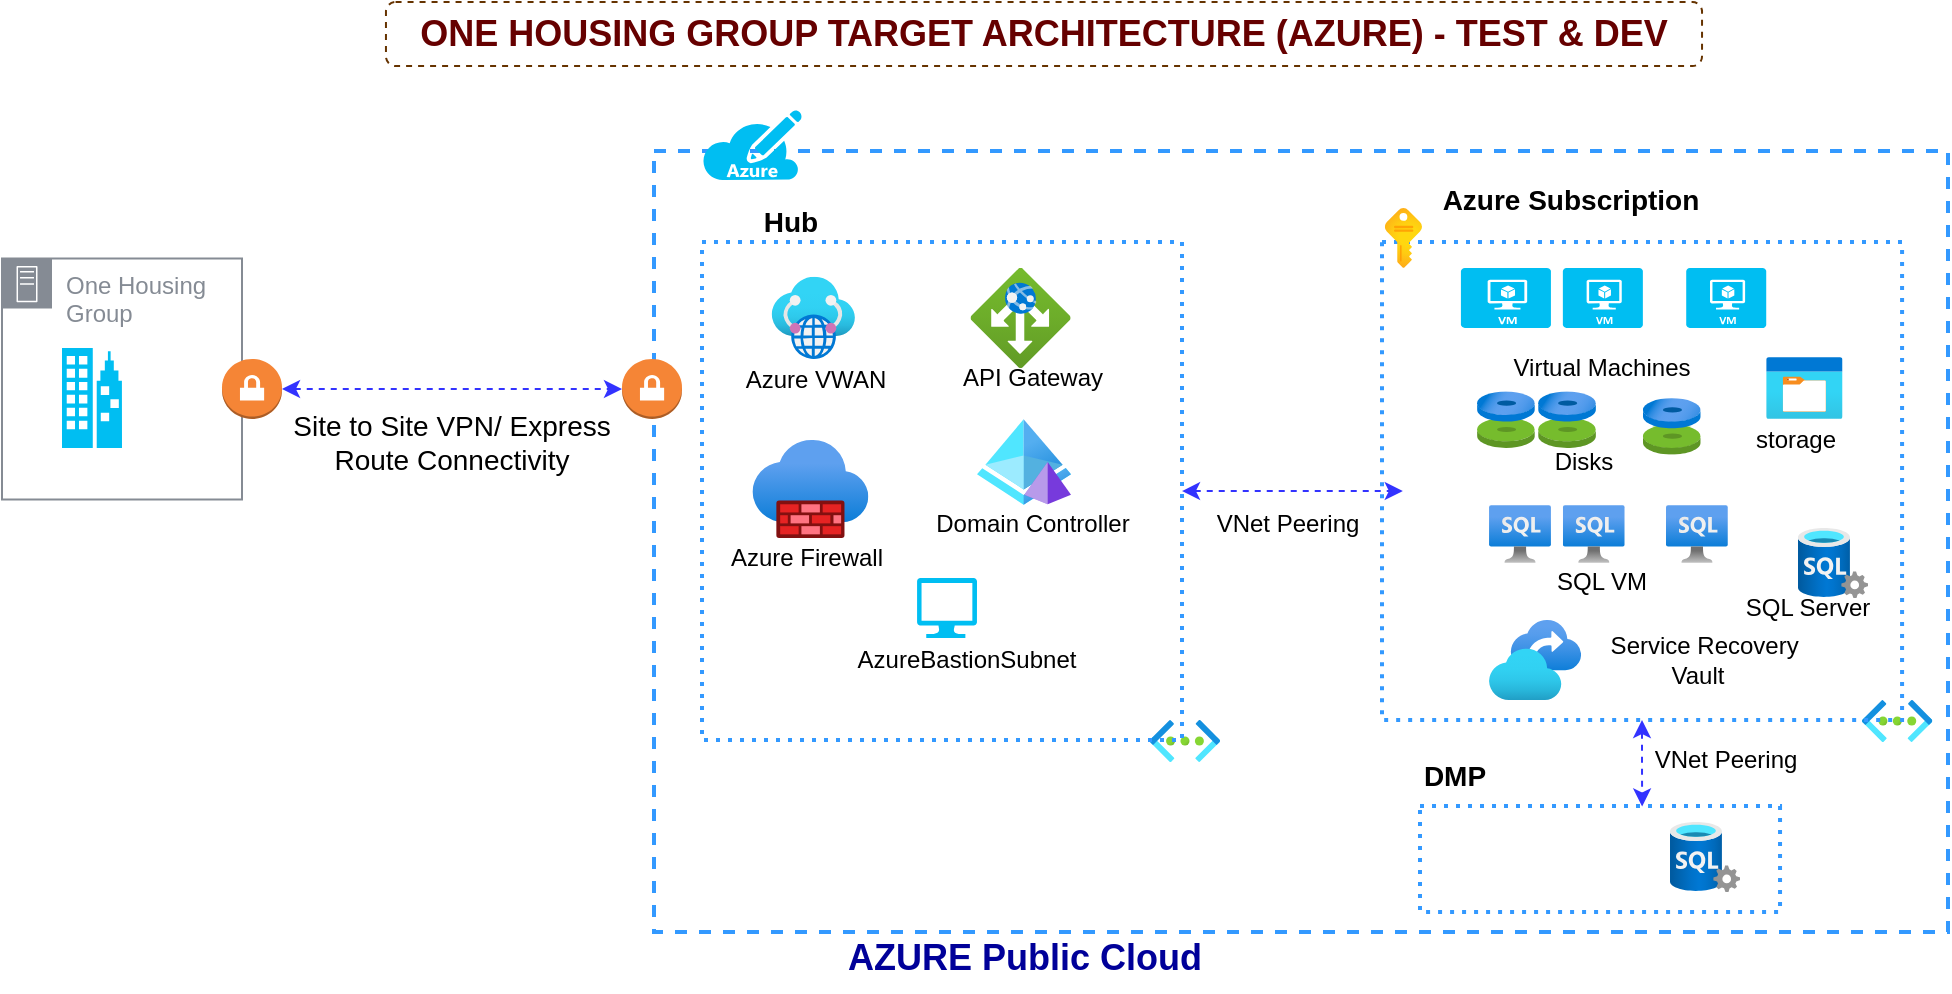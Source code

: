 <mxfile version="15.2.1" type="github">
  <diagram id="3og0gf8gtnWCEk_-Y0HO" name="Page-1">
    <mxGraphModel dx="260" dy="951" grid="0" gridSize="10" guides="1" tooltips="1" connect="1" arrows="1" fold="1" page="0" pageScale="1" pageWidth="850" pageHeight="1100" math="0" shadow="0">
      <root>
        <mxCell id="0" />
        <mxCell id="1" parent="0" />
        <mxCell id="ZslXiAwdW-3EuPROBi18-87" value="&lt;b&gt;&lt;font color=&quot;#660000&quot; style=&quot;font-size: 18px&quot;&gt;ONE HOUSING GROUP TARGET ARCHITECTURE (AZURE) - TEST &amp;amp; DEV&lt;/font&gt;&lt;/b&gt;" style="text;html=1;strokeColor=none;fillColor=none;align=center;verticalAlign=middle;whiteSpace=wrap;rounded=0;" parent="1" vertex="1">
          <mxGeometry x="1243" y="-223" width="656" height="20" as="geometry" />
        </mxCell>
        <mxCell id="ZslXiAwdW-3EuPROBi18-88" value="" style="rounded=1;whiteSpace=wrap;html=1;strokeColor=#663300;fillColor=none;dashed=1;" parent="1" vertex="1">
          <mxGeometry x="1241.98" y="-229" width="658.04" height="32" as="geometry" />
        </mxCell>
        <mxCell id="rP1AdKypDYAx6xf0p9CC-25" value="" style="aspect=fixed;html=1;points=[];align=center;image;fontSize=12;image=img/lib/azure2/networking/Virtual_Networks.svg;dashed=1;dashPattern=1 2;strokeColor=#000000;strokeWidth=1;fillColor=none;gradientColor=#ffffff;" parent="1" vertex="1">
          <mxGeometry x="1623.82" y="130" width="35.18" height="21" as="geometry" />
        </mxCell>
        <mxCell id="rP1AdKypDYAx6xf0p9CC-26" value="" style="aspect=fixed;html=1;points=[];align=center;image;fontSize=12;image=img/lib/azure2/networking/Virtual_Networks.svg;dashed=1;dashPattern=1 2;strokeColor=#000000;strokeWidth=1;fillColor=none;gradientColor=#ffffff;" parent="1" vertex="1">
          <mxGeometry x="1980" y="120" width="35.18" height="21" as="geometry" />
        </mxCell>
        <mxCell id="iWLfDNLfmEGilAZp9pBV-6" style="edgeStyle=orthogonalEdgeStyle;rounded=0;orthogonalLoop=1;jettySize=auto;html=1;entryX=0.04;entryY=0.521;entryDx=0;entryDy=0;entryPerimeter=0;dashed=1;startArrow=classic;startFill=1;strokeColor=#3333FF;" parent="1" source="rP1AdKypDYAx6xf0p9CC-27" target="rP1AdKypDYAx6xf0p9CC-39" edge="1">
          <mxGeometry relative="1" as="geometry" />
        </mxCell>
        <mxCell id="rP1AdKypDYAx6xf0p9CC-27" value="" style="rounded=0;whiteSpace=wrap;html=1;dashed=1;dashPattern=1 2;strokeWidth=2;fillColor=none;gradientColor=#ffffff;strokeColor=#3399FF;" parent="1" vertex="1">
          <mxGeometry x="1400" y="-109" width="240" height="249" as="geometry" />
        </mxCell>
        <mxCell id="rP1AdKypDYAx6xf0p9CC-28" value="" style="aspect=fixed;html=1;points=[];align=center;image;fontSize=12;image=img/lib/azure2/networking/Firewalls.svg;dashed=1;dashPattern=1 2;strokeColor=#3399FF;strokeWidth=2;fillColor=none;gradientColor=#ffffff;" parent="1" vertex="1">
          <mxGeometry x="1425.22" y="-10" width="57.98" height="49" as="geometry" />
        </mxCell>
        <mxCell id="rP1AdKypDYAx6xf0p9CC-29" value="" style="aspect=fixed;html=1;points=[];align=center;image;fontSize=12;image=img/lib/azure2/networking/Application_Gateways.svg;dashed=1;dashPattern=1 2;strokeColor=#3399FF;strokeWidth=2;fillColor=none;gradientColor=#ffffff;" parent="1" vertex="1">
          <mxGeometry x="1534.29" y="-96.04" width="50" height="50" as="geometry" />
        </mxCell>
        <mxCell id="rP1AdKypDYAx6xf0p9CC-30" value="" style="aspect=fixed;html=1;points=[];align=center;image;fontSize=12;image=img/lib/azure2/identity/Azure_AD_Domain_Services.svg;dashed=1;dashPattern=1 2;strokeColor=#3399FF;strokeWidth=2;fillColor=none;gradientColor=#ffffff;" parent="1" vertex="1">
          <mxGeometry x="1537.5" y="-20.5" width="47" height="42.97" as="geometry" />
        </mxCell>
        <mxCell id="rP1AdKypDYAx6xf0p9CC-31" value="" style="aspect=fixed;html=1;points=[];align=center;image;fontSize=12;image=img/lib/azure2/networking/Virtual_WANs.svg;dashed=1;dashPattern=1 2;strokeColor=#3399FF;strokeWidth=2;fillColor=none;gradientColor=#ffffff;" parent="1" vertex="1">
          <mxGeometry x="1434.77" y="-91.59" width="41.73" height="41.09" as="geometry" />
        </mxCell>
        <mxCell id="rP1AdKypDYAx6xf0p9CC-32" value="" style="verticalLabelPosition=bottom;html=1;verticalAlign=top;align=center;strokeColor=none;fillColor=#00BEF2;shape=mxgraph.azure.computer;pointerEvents=1;dashed=1;dashPattern=1 2;" parent="1" vertex="1">
          <mxGeometry x="1507.5" y="59" width="30" height="30" as="geometry" />
        </mxCell>
        <mxCell id="rP1AdKypDYAx6xf0p9CC-33" value="Azure VWAN" style="text;html=1;strokeColor=none;fillColor=none;align=center;verticalAlign=middle;whiteSpace=wrap;rounded=0;dashed=1;dashPattern=1 2;" parent="1" vertex="1">
          <mxGeometry x="1420.14" y="-50.5" width="74.36" height="20" as="geometry" />
        </mxCell>
        <mxCell id="rP1AdKypDYAx6xf0p9CC-34" value="Azure Firewall" style="text;html=1;strokeColor=none;fillColor=none;align=center;verticalAlign=middle;whiteSpace=wrap;rounded=0;dashed=1;dashPattern=1 2;" parent="1" vertex="1">
          <mxGeometry x="1402.96" y="39.0" width="99.36" height="20" as="geometry" />
        </mxCell>
        <mxCell id="rP1AdKypDYAx6xf0p9CC-35" value="API Gateway" style="text;html=1;strokeColor=none;fillColor=none;align=center;verticalAlign=middle;whiteSpace=wrap;rounded=0;dashed=1;dashPattern=1 2;" parent="1" vertex="1">
          <mxGeometry x="1515.64" y="-51.0" width="99.36" height="20" as="geometry" />
        </mxCell>
        <mxCell id="rP1AdKypDYAx6xf0p9CC-36" value="AzureBastionSubnet" style="text;html=1;strokeColor=none;fillColor=none;align=center;verticalAlign=middle;whiteSpace=wrap;rounded=0;dashed=1;dashPattern=1 2;" parent="1" vertex="1">
          <mxGeometry x="1473.66" y="100" width="117.36" as="geometry" />
        </mxCell>
        <mxCell id="rP1AdKypDYAx6xf0p9CC-37" value="Domain Controller" style="text;html=1;strokeColor=none;fillColor=none;align=center;verticalAlign=middle;whiteSpace=wrap;rounded=0;dashed=1;dashPattern=1 2;" parent="1" vertex="1">
          <mxGeometry x="1510.96" y="22.47" width="108.73" height="20" as="geometry" />
        </mxCell>
        <mxCell id="pTDjZlMbSXBoXlG2Xin--13" style="edgeStyle=orthogonalEdgeStyle;rounded=0;orthogonalLoop=1;jettySize=auto;html=1;entryX=0.617;entryY=0.004;entryDx=0;entryDy=0;entryPerimeter=0;startArrow=classic;startFill=1;dashed=1;strokeColor=#3333FF;" edge="1" parent="1" source="rP1AdKypDYAx6xf0p9CC-39" target="pTDjZlMbSXBoXlG2Xin--2">
          <mxGeometry relative="1" as="geometry" />
        </mxCell>
        <mxCell id="rP1AdKypDYAx6xf0p9CC-39" value="" style="rounded=0;whiteSpace=wrap;html=1;dashed=1;dashPattern=1 2;strokeColor=#3399FF;strokeWidth=2;fillColor=none;gradientColor=#ffffff;" parent="1" vertex="1">
          <mxGeometry x="1740" y="-109" width="260.04" height="239" as="geometry" />
        </mxCell>
        <mxCell id="rP1AdKypDYAx6xf0p9CC-40" value="" style="aspect=fixed;html=1;points=[];align=center;image;fontSize=12;image=img/lib/azure2/compute/Disks_Classic.svg;dashed=1;dashPattern=1 2;strokeColor=#3399FF;strokeWidth=2;fillColor=none;gradientColor=#ffffff;" parent="1" vertex="1">
          <mxGeometry x="1870.43" y="-31.0" width="28.92" height="28.41" as="geometry" />
        </mxCell>
        <mxCell id="rP1AdKypDYAx6xf0p9CC-42" value="" style="aspect=fixed;html=1;points=[];align=center;image;fontSize=12;image=img/lib/azure2/compute/Disks_Classic.svg;dashed=1;dashPattern=1 2;strokeColor=#3399FF;strokeWidth=2;fillColor=none;gradientColor=#ffffff;" parent="1" vertex="1">
          <mxGeometry x="1787.5" y="-34.35" width="28.92" height="28.41" as="geometry" />
        </mxCell>
        <mxCell id="rP1AdKypDYAx6xf0p9CC-44" value="" style="verticalLabelPosition=bottom;html=1;verticalAlign=top;align=center;strokeColor=none;fillColor=#00BEF2;shape=mxgraph.azure.virtual_machine;dashed=1;dashPattern=1 2;" parent="1" vertex="1">
          <mxGeometry x="1892.11" y="-96.04" width="40" height="30" as="geometry" />
        </mxCell>
        <mxCell id="rP1AdKypDYAx6xf0p9CC-45" value="" style="verticalLabelPosition=bottom;html=1;verticalAlign=top;align=center;strokeColor=none;fillColor=#00BEF2;shape=mxgraph.azure.virtual_machine;dashed=1;dashPattern=1 2;" parent="1" vertex="1">
          <mxGeometry x="1830.43" y="-96.04" width="40" height="30" as="geometry" />
        </mxCell>
        <mxCell id="rP1AdKypDYAx6xf0p9CC-46" value="" style="verticalLabelPosition=bottom;html=1;verticalAlign=top;align=center;strokeColor=none;fillColor=#00BEF2;shape=mxgraph.azure.virtual_machine;dashed=1;dashPattern=1 2;" parent="1" vertex="1">
          <mxGeometry x="1779.46" y="-96.04" width="45" height="30" as="geometry" />
        </mxCell>
        <mxCell id="rP1AdKypDYAx6xf0p9CC-47" value="" style="aspect=fixed;html=1;points=[];align=center;image;fontSize=12;image=img/lib/azure2/compute/Disks_Classic.svg;dashed=1;dashPattern=1 2;strokeColor=#3399FF;strokeWidth=2;fillColor=none;gradientColor=#ffffff;" parent="1" vertex="1">
          <mxGeometry x="1818.04" y="-34.35" width="28.92" height="28.41" as="geometry" />
        </mxCell>
        <mxCell id="rP1AdKypDYAx6xf0p9CC-48" value="" style="aspect=fixed;html=1;points=[];align=center;image;fontSize=12;image=img/lib/azure2/databases/Azure_SQL_VM.svg;dashed=1;dashPattern=1 2;strokeColor=#3399FF;strokeWidth=2;fillColor=none;gradientColor=#ffffff;" parent="1" vertex="1">
          <mxGeometry x="1830.43" y="22.47" width="30.93" height="29" as="geometry" />
        </mxCell>
        <mxCell id="rP1AdKypDYAx6xf0p9CC-49" value="" style="aspect=fixed;html=1;points=[];align=center;image;fontSize=12;image=img/lib/azure2/databases/Azure_SQL_VM.svg;dashed=1;dashPattern=1 2;strokeColor=#3399FF;strokeWidth=2;fillColor=none;gradientColor=#ffffff;" parent="1" vertex="1">
          <mxGeometry x="1882.0" y="22.47" width="30.93" height="29" as="geometry" />
        </mxCell>
        <mxCell id="rP1AdKypDYAx6xf0p9CC-50" value="" style="aspect=fixed;html=1;points=[];align=center;image;fontSize=12;image=img/lib/azure2/databases/Azure_SQL_VM.svg;dashed=1;dashPattern=1 2;strokeColor=#3399FF;strokeWidth=2;fillColor=none;gradientColor=#ffffff;" parent="1" vertex="1">
          <mxGeometry x="1793.53" y="22.47" width="30.93" height="29" as="geometry" />
        </mxCell>
        <mxCell id="rP1AdKypDYAx6xf0p9CC-51" value="" style="aspect=fixed;html=1;points=[];align=center;image;fontSize=12;image=img/lib/azure2/migrate/Recovery_Services_Vaults.svg;dashed=1;dashPattern=1 2;strokeColor=#3399FF;strokeWidth=2;fillColor=none;gradientColor=#ffffff;" parent="1" vertex="1">
          <mxGeometry x="1793.53" y="80" width="46" height="40" as="geometry" />
        </mxCell>
        <mxCell id="rP1AdKypDYAx6xf0p9CC-52" value="" style="aspect=fixed;html=1;points=[];align=center;image;fontSize=12;image=img/lib/azure2/general/Storage_Container.svg;dashed=1;dashPattern=1 2;strokeColor=#3399FF;strokeWidth=2;fillColor=none;gradientColor=#ffffff;" parent="1" vertex="1">
          <mxGeometry x="1932.11" y="-51.5" width="38.15" height="31" as="geometry" />
        </mxCell>
        <mxCell id="rP1AdKypDYAx6xf0p9CC-53" value="&lt;span style=&quot;font-size: 14px&quot;&gt;&lt;b&gt;Azure Subscription&lt;/b&gt;&lt;/span&gt;" style="text;html=1;strokeColor=none;fillColor=none;align=center;verticalAlign=middle;whiteSpace=wrap;rounded=0;dashed=1;dashPattern=1 2;" parent="1" vertex="1">
          <mxGeometry x="1760" y="-140" width="148.5" height="20" as="geometry" />
        </mxCell>
        <mxCell id="rP1AdKypDYAx6xf0p9CC-55" value="" style="aspect=fixed;html=1;points=[];align=center;image;fontSize=12;image=img/lib/azure2/general/Subscriptions.svg;dashed=1;dashPattern=1 2;strokeColor=#3399FF;strokeWidth=2;fillColor=none;gradientColor=#ffffff;" parent="1" vertex="1">
          <mxGeometry x="1741.41" y="-126.04" width="18.59" height="30" as="geometry" />
        </mxCell>
        <mxCell id="rP1AdKypDYAx6xf0p9CC-56" value="&lt;b&gt;&lt;font style=&quot;font-size: 14px&quot;&gt;Hub&lt;/font&gt;&lt;/b&gt;" style="text;html=1;strokeColor=none;fillColor=none;align=center;verticalAlign=middle;whiteSpace=wrap;rounded=0;dashed=1;dashPattern=1 2;" parent="1" vertex="1">
          <mxGeometry x="1413.18" y="-129" width="63.32" height="20" as="geometry" />
        </mxCell>
        <mxCell id="rP1AdKypDYAx6xf0p9CC-57" value="Virtual Machines" style="text;html=1;strokeColor=none;fillColor=none;align=center;verticalAlign=middle;whiteSpace=wrap;rounded=0;dashed=1;dashPattern=1 2;" parent="1" vertex="1">
          <mxGeometry x="1797.29" y="-56" width="106.27" height="20" as="geometry" />
        </mxCell>
        <mxCell id="rP1AdKypDYAx6xf0p9CC-58" value="VNet Peering" style="text;html=1;strokeColor=none;fillColor=none;align=center;verticalAlign=middle;whiteSpace=wrap;rounded=0;dashed=1;dashPattern=1 2;" parent="1" vertex="1">
          <mxGeometry x="1640" y="22.47" width="106.27" height="20" as="geometry" />
        </mxCell>
        <mxCell id="rP1AdKypDYAx6xf0p9CC-59" value="storage" style="text;html=1;strokeColor=none;fillColor=none;align=center;verticalAlign=middle;whiteSpace=wrap;rounded=0;dashed=1;dashPattern=1 2;" parent="1" vertex="1">
          <mxGeometry x="1893.77" y="-20.5" width="106.27" height="20" as="geometry" />
        </mxCell>
        <mxCell id="rP1AdKypDYAx6xf0p9CC-60" value="Disks" style="text;html=1;strokeColor=none;fillColor=none;align=center;verticalAlign=middle;whiteSpace=wrap;rounded=0;dashed=1;dashPattern=1 2;" parent="1" vertex="1">
          <mxGeometry x="1787.5" y="-9.5" width="106.27" height="20" as="geometry" />
        </mxCell>
        <mxCell id="rP1AdKypDYAx6xf0p9CC-61" value="SQL VM" style="text;html=1;strokeColor=none;fillColor=none;align=center;verticalAlign=middle;whiteSpace=wrap;rounded=0;dashed=1;dashPattern=1 2;" parent="1" vertex="1">
          <mxGeometry x="1797.29" y="51.47" width="106.27" height="20" as="geometry" />
        </mxCell>
        <mxCell id="rP1AdKypDYAx6xf0p9CC-62" value="&amp;nbsp; Service Recovery Vault" style="text;html=1;strokeColor=none;fillColor=none;align=center;verticalAlign=middle;whiteSpace=wrap;rounded=0;dashed=1;dashPattern=1 2;" parent="1" vertex="1">
          <mxGeometry x="1842.68" y="90" width="109.57" height="20" as="geometry" />
        </mxCell>
        <mxCell id="rP1AdKypDYAx6xf0p9CC-63" value="" style="rounded=0;whiteSpace=wrap;html=1;dashed=1;strokeColor=#3399FF;strokeWidth=2;fillColor=none;gradientColor=#ffffff;glass=0;" parent="1" vertex="1">
          <mxGeometry x="1376" y="-154.5" width="647" height="390.5" as="geometry" />
        </mxCell>
        <mxCell id="rP1AdKypDYAx6xf0p9CC-130" value="&lt;b&gt;&lt;font style=&quot;font-size: 18px&quot; color=&quot;#000099&quot;&gt;AZURE Public Cloud&lt;/font&gt;&lt;/b&gt;" style="text;html=1;strokeColor=none;fillColor=none;align=center;verticalAlign=middle;whiteSpace=wrap;rounded=0;dashed=1;dashPattern=1 2;" parent="1" vertex="1">
          <mxGeometry x="1355.56" y="231" width="410.87" height="35" as="geometry" />
        </mxCell>
        <mxCell id="rP1AdKypDYAx6xf0p9CC-136" value="&lt;font style=&quot;font-size: 14px&quot;&gt;Site to Site VPN/ Express Route Connectivity&lt;/font&gt;" style="text;html=1;strokeColor=none;fillColor=none;align=center;verticalAlign=middle;whiteSpace=wrap;rounded=0;dashed=1;dashPattern=1 2;" parent="1" vertex="1">
          <mxGeometry x="1190" y="-28.5" width="170" height="39" as="geometry" />
        </mxCell>
        <mxCell id="iWLfDNLfmEGilAZp9pBV-7" value="" style="verticalLabelPosition=bottom;html=1;verticalAlign=top;align=center;strokeColor=none;fillColor=#00BEF2;shape=mxgraph.azure.azure_subscription;" parent="1" vertex="1">
          <mxGeometry x="1400" y="-175" width="50" height="35" as="geometry" />
        </mxCell>
        <mxCell id="iWLfDNLfmEGilAZp9pBV-8" value="" style="outlineConnect=0;dashed=0;verticalLabelPosition=bottom;verticalAlign=top;align=center;html=1;shape=mxgraph.aws3.vpn_gateway;fillColor=#F58536;gradientColor=none;" parent="1" vertex="1">
          <mxGeometry x="1360" y="-50.5" width="30" height="30" as="geometry" />
        </mxCell>
        <mxCell id="iWLfDNLfmEGilAZp9pBV-9" value="One Housing Group" style="outlineConnect=0;gradientColor=none;html=1;whiteSpace=wrap;fontSize=12;fontStyle=0;shape=mxgraph.aws4.group;grIcon=mxgraph.aws4.group_on_premise;strokeColor=#858B94;fillColor=none;verticalAlign=top;align=left;spacingLeft=30;fontColor=#858B94;dashed=0;" parent="1" vertex="1">
          <mxGeometry x="1050" y="-100.75" width="120" height="120.5" as="geometry" />
        </mxCell>
        <mxCell id="iWLfDNLfmEGilAZp9pBV-10" value="" style="verticalLabelPosition=bottom;html=1;verticalAlign=top;align=center;strokeColor=none;fillColor=#00BEF2;shape=mxgraph.azure.enterprise;pointerEvents=1;" parent="1" vertex="1">
          <mxGeometry x="1080" y="-55.94" width="30" height="50" as="geometry" />
        </mxCell>
        <mxCell id="iWLfDNLfmEGilAZp9pBV-13" style="edgeStyle=orthogonalEdgeStyle;rounded=0;orthogonalLoop=1;jettySize=auto;html=1;entryX=0;entryY=0.5;entryDx=0;entryDy=0;entryPerimeter=0;dashed=1;startArrow=classic;startFill=1;strokeColor=#3333FF;" parent="1" source="iWLfDNLfmEGilAZp9pBV-12" target="iWLfDNLfmEGilAZp9pBV-8" edge="1">
          <mxGeometry relative="1" as="geometry" />
        </mxCell>
        <mxCell id="iWLfDNLfmEGilAZp9pBV-12" value="" style="outlineConnect=0;dashed=0;verticalLabelPosition=bottom;verticalAlign=top;align=center;html=1;shape=mxgraph.aws3.vpn_gateway;fillColor=#F58536;gradientColor=none;" parent="1" vertex="1">
          <mxGeometry x="1160" y="-50.5" width="30" height="30" as="geometry" />
        </mxCell>
        <mxCell id="pTDjZlMbSXBoXlG2Xin--2" value="" style="rounded=0;whiteSpace=wrap;html=1;dashed=1;dashPattern=1 2;strokeColor=#3399FF;strokeWidth=2;fillColor=none;gradientColor=#ffffff;" vertex="1" parent="1">
          <mxGeometry x="1759" y="173" width="180.02" height="53" as="geometry" />
        </mxCell>
        <mxCell id="pTDjZlMbSXBoXlG2Xin--9" value="" style="aspect=fixed;html=1;points=[];align=center;image;fontSize=12;image=img/lib/azure2/databases/SQL_Server.svg;dashed=1;dashPattern=1 2;strokeColor=#3333FF;" vertex="1" parent="1">
          <mxGeometry x="1884" y="181" width="35" height="35" as="geometry" />
        </mxCell>
        <mxCell id="pTDjZlMbSXBoXlG2Xin--10" value="" style="aspect=fixed;html=1;points=[];align=center;image;fontSize=12;image=img/lib/azure2/databases/SQL_Server.svg;dashed=1;dashPattern=1 2;strokeColor=#3333FF;" vertex="1" parent="1">
          <mxGeometry x="1948" y="34" width="35" height="35" as="geometry" />
        </mxCell>
        <mxCell id="pTDjZlMbSXBoXlG2Xin--11" value="SQL Server" style="text;html=1;strokeColor=none;fillColor=none;align=center;verticalAlign=middle;whiteSpace=wrap;rounded=0;dashed=1;dashPattern=1 2;" vertex="1" parent="1">
          <mxGeometry x="1900.02" y="64.0" width="106.27" height="20" as="geometry" />
        </mxCell>
        <mxCell id="pTDjZlMbSXBoXlG2Xin--12" value="&lt;span style=&quot;font-size: 14px&quot;&gt;&lt;b&gt;DMP&lt;/b&gt;&lt;/span&gt;" style="text;html=1;strokeColor=none;fillColor=none;align=center;verticalAlign=middle;whiteSpace=wrap;rounded=0;dashed=1;dashPattern=1 2;" vertex="1" parent="1">
          <mxGeometry x="1759" y="148" width="34.61" height="20" as="geometry" />
        </mxCell>
        <mxCell id="pTDjZlMbSXBoXlG2Xin--14" value="VNet Peering" style="text;html=1;strokeColor=none;fillColor=none;align=center;verticalAlign=middle;whiteSpace=wrap;rounded=0;dashed=1;dashPattern=1 2;" vertex="1" parent="1">
          <mxGeometry x="1858.98" y="140.0" width="106.27" height="20" as="geometry" />
        </mxCell>
      </root>
    </mxGraphModel>
  </diagram>
</mxfile>
